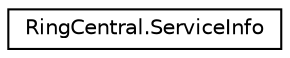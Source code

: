 digraph "Graphical Class Hierarchy"
{
 // LATEX_PDF_SIZE
  edge [fontname="Helvetica",fontsize="10",labelfontname="Helvetica",labelfontsize="10"];
  node [fontname="Helvetica",fontsize="10",shape=record];
  rankdir="LR";
  Node0 [label="RingCentral.ServiceInfo",height=0.2,width=0.4,color="black", fillcolor="white", style="filled",URL="$classRingCentral_1_1ServiceInfo.html",tooltip="Account service information, including brand, sub-brand, service plan and billing plan"];
}
